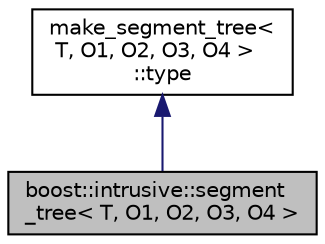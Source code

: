 digraph "boost::intrusive::segment_tree&lt; T, O1, O2, O3, O4 &gt;"
{
  edge [fontname="Helvetica",fontsize="10",labelfontname="Helvetica",labelfontsize="10"];
  node [fontname="Helvetica",fontsize="10",shape=record];
  Node2 [label="boost::intrusive::segment\l_tree\< T, O1, O2, O3, O4 \>",height=0.2,width=0.4,color="black", fillcolor="grey75", style="filled", fontcolor="black"];
  Node3 -> Node2 [dir="back",color="midnightblue",fontsize="10",style="solid",fontname="Helvetica"];
  Node3 [label="make_segment_tree\<\l T, O1, O2, O3, O4 \>\l::type",height=0.2,width=0.4,color="black", fillcolor="white", style="filled",URL="$classboost_1_1intrusive_1_1segment__tree__impl.html"];
}
